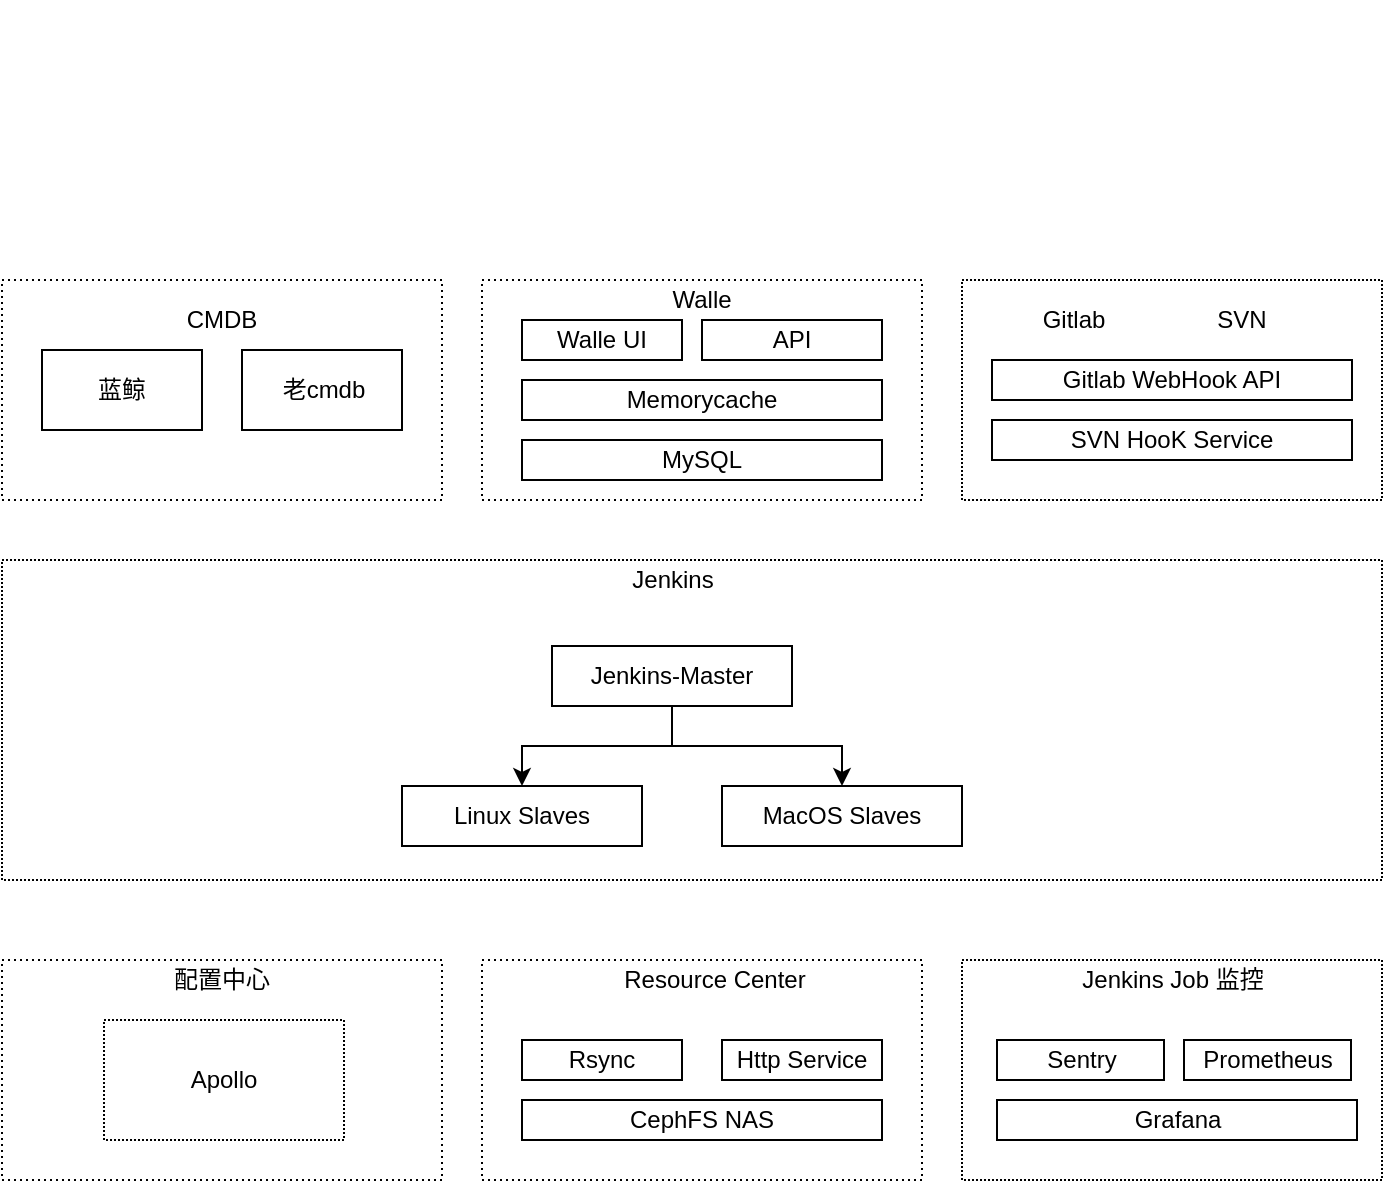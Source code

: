 <mxfile version="15.0.5" type="github">
  <diagram id="AXgErbdqmW1uvMMUfdcA" name="Page-1">
    <mxGraphModel dx="1426" dy="708" grid="1" gridSize="10" guides="1" tooltips="1" connect="1" arrows="1" fold="1" page="1" pageScale="1" pageWidth="827" pageHeight="1169" math="0" shadow="0">
      <root>
        <mxCell id="0" />
        <mxCell id="1" parent="0" />
        <mxCell id="Sv1BnkRDJ85HCmsinTIL-1" value="" style="rounded=0;whiteSpace=wrap;html=1;dashed=1;dashPattern=1 2;" vertex="1" parent="1">
          <mxGeometry x="69" y="190" width="220" height="110" as="geometry" />
        </mxCell>
        <mxCell id="Sv1BnkRDJ85HCmsinTIL-2" value="" style="rounded=0;whiteSpace=wrap;html=1;" vertex="1" parent="1">
          <mxGeometry x="89" y="225" width="80" height="40" as="geometry" />
        </mxCell>
        <mxCell id="Sv1BnkRDJ85HCmsinTIL-3" value="" style="rounded=0;whiteSpace=wrap;html=1;" vertex="1" parent="1">
          <mxGeometry x="189" y="225" width="80" height="40" as="geometry" />
        </mxCell>
        <mxCell id="Sv1BnkRDJ85HCmsinTIL-4" value="CMDB" style="text;html=1;strokeColor=none;fillColor=none;align=center;verticalAlign=middle;whiteSpace=wrap;rounded=0;" vertex="1" parent="1">
          <mxGeometry x="144" y="200" width="70" height="20" as="geometry" />
        </mxCell>
        <mxCell id="Sv1BnkRDJ85HCmsinTIL-5" value="蓝鲸" style="text;html=1;strokeColor=none;fillColor=none;align=center;verticalAlign=middle;whiteSpace=wrap;rounded=0;" vertex="1" parent="1">
          <mxGeometry x="109" y="235" width="40" height="20" as="geometry" />
        </mxCell>
        <mxCell id="Sv1BnkRDJ85HCmsinTIL-6" value="老cmdb" style="text;html=1;strokeColor=none;fillColor=none;align=center;verticalAlign=middle;whiteSpace=wrap;rounded=0;" vertex="1" parent="1">
          <mxGeometry x="205" y="235" width="50" height="20" as="geometry" />
        </mxCell>
        <mxCell id="Sv1BnkRDJ85HCmsinTIL-8" value="" style="rounded=0;whiteSpace=wrap;html=1;dashed=1;dashPattern=1 2;" vertex="1" parent="1">
          <mxGeometry x="309" y="190" width="220" height="110" as="geometry" />
        </mxCell>
        <mxCell id="Sv1BnkRDJ85HCmsinTIL-11" value="Walle" style="text;html=1;strokeColor=none;fillColor=none;align=center;verticalAlign=middle;whiteSpace=wrap;rounded=0;" vertex="1" parent="1">
          <mxGeometry x="384" y="190" width="70" height="20" as="geometry" />
        </mxCell>
        <mxCell id="Sv1BnkRDJ85HCmsinTIL-16" value="Walle UI" style="rounded=0;whiteSpace=wrap;html=1;" vertex="1" parent="1">
          <mxGeometry x="329" y="210" width="80" height="20" as="geometry" />
        </mxCell>
        <mxCell id="Sv1BnkRDJ85HCmsinTIL-17" value="MySQL" style="rounded=0;whiteSpace=wrap;html=1;" vertex="1" parent="1">
          <mxGeometry x="329" y="270" width="180" height="20" as="geometry" />
        </mxCell>
        <mxCell id="Sv1BnkRDJ85HCmsinTIL-18" value="Memorycache" style="rounded=0;whiteSpace=wrap;html=1;" vertex="1" parent="1">
          <mxGeometry x="329" y="240" width="180" height="20" as="geometry" />
        </mxCell>
        <mxCell id="Sv1BnkRDJ85HCmsinTIL-19" value="API" style="rounded=0;whiteSpace=wrap;html=1;" vertex="1" parent="1">
          <mxGeometry x="419" y="210" width="90" height="20" as="geometry" />
        </mxCell>
        <mxCell id="Sv1BnkRDJ85HCmsinTIL-20" value="" style="rounded=0;whiteSpace=wrap;html=1;dashed=1;dashPattern=1 1;" vertex="1" parent="1">
          <mxGeometry x="549" y="190" width="210" height="110" as="geometry" />
        </mxCell>
        <mxCell id="Sv1BnkRDJ85HCmsinTIL-22" value="Gitlab" style="text;html=1;strokeColor=none;fillColor=none;align=center;verticalAlign=middle;whiteSpace=wrap;rounded=0;" vertex="1" parent="1">
          <mxGeometry x="585" y="200" width="40" height="20" as="geometry" />
        </mxCell>
        <mxCell id="Sv1BnkRDJ85HCmsinTIL-24" value="" style="rounded=0;whiteSpace=wrap;html=1;dashed=1;dashPattern=1 1;" vertex="1" parent="1">
          <mxGeometry x="69" y="330" width="690" height="160" as="geometry" />
        </mxCell>
        <mxCell id="Sv1BnkRDJ85HCmsinTIL-25" value="Jenkins" style="text;html=1;strokeColor=none;fillColor=none;align=center;verticalAlign=middle;whiteSpace=wrap;rounded=0;" vertex="1" parent="1">
          <mxGeometry x="376.5" y="330" width="55" height="20" as="geometry" />
        </mxCell>
        <mxCell id="Sv1BnkRDJ85HCmsinTIL-35" style="edgeStyle=orthogonalEdgeStyle;rounded=0;orthogonalLoop=1;jettySize=auto;html=1;exitX=0.5;exitY=1;exitDx=0;exitDy=0;entryX=0.5;entryY=0;entryDx=0;entryDy=0;" edge="1" parent="1" source="Sv1BnkRDJ85HCmsinTIL-28" target="Sv1BnkRDJ85HCmsinTIL-30">
          <mxGeometry relative="1" as="geometry">
            <mxPoint x="421.52" y="443" as="targetPoint" />
            <Array as="points">
              <mxPoint x="404" y="423" />
              <mxPoint x="329" y="423" />
            </Array>
          </mxGeometry>
        </mxCell>
        <mxCell id="Sv1BnkRDJ85HCmsinTIL-37" style="edgeStyle=orthogonalEdgeStyle;rounded=0;orthogonalLoop=1;jettySize=auto;html=1;exitX=0.5;exitY=1;exitDx=0;exitDy=0;entryX=0.5;entryY=0;entryDx=0;entryDy=0;" edge="1" parent="1" source="Sv1BnkRDJ85HCmsinTIL-28" target="Sv1BnkRDJ85HCmsinTIL-31">
          <mxGeometry relative="1" as="geometry" />
        </mxCell>
        <mxCell id="Sv1BnkRDJ85HCmsinTIL-28" value="Jenkins-Master" style="rounded=0;whiteSpace=wrap;html=1;" vertex="1" parent="1">
          <mxGeometry x="344" y="373" width="120" height="30" as="geometry" />
        </mxCell>
        <mxCell id="Sv1BnkRDJ85HCmsinTIL-30" value="Linux Slaves" style="rounded=0;whiteSpace=wrap;html=1;" vertex="1" parent="1">
          <mxGeometry x="269" y="443" width="120" height="30" as="geometry" />
        </mxCell>
        <mxCell id="Sv1BnkRDJ85HCmsinTIL-31" value="MacOS Slaves" style="rounded=0;whiteSpace=wrap;html=1;" vertex="1" parent="1">
          <mxGeometry x="429" y="443" width="120" height="30" as="geometry" />
        </mxCell>
        <mxCell id="Sv1BnkRDJ85HCmsinTIL-50" value="SVN" style="text;html=1;strokeColor=none;fillColor=none;align=center;verticalAlign=middle;whiteSpace=wrap;rounded=0;" vertex="1" parent="1">
          <mxGeometry x="669" y="200" width="40" height="20" as="geometry" />
        </mxCell>
        <mxCell id="Sv1BnkRDJ85HCmsinTIL-51" value="SVN HooK Service" style="rounded=0;whiteSpace=wrap;html=1;" vertex="1" parent="1">
          <mxGeometry x="564" y="260" width="180" height="20" as="geometry" />
        </mxCell>
        <mxCell id="Sv1BnkRDJ85HCmsinTIL-52" value="Gitlab WebHook API" style="rounded=0;whiteSpace=wrap;html=1;" vertex="1" parent="1">
          <mxGeometry x="564" y="230" width="180" height="20" as="geometry" />
        </mxCell>
        <mxCell id="Sv1BnkRDJ85HCmsinTIL-53" value="" style="rounded=0;whiteSpace=wrap;html=1;dashed=1;dashPattern=1 2;" vertex="1" parent="1">
          <mxGeometry x="69" y="530" width="220" height="110" as="geometry" />
        </mxCell>
        <mxCell id="Sv1BnkRDJ85HCmsinTIL-56" value="配置中心" style="text;html=1;strokeColor=none;fillColor=none;align=center;verticalAlign=middle;whiteSpace=wrap;rounded=0;" vertex="1" parent="1">
          <mxGeometry x="144" y="530" width="70" height="20" as="geometry" />
        </mxCell>
        <mxCell id="Sv1BnkRDJ85HCmsinTIL-59" value="" style="rounded=0;whiteSpace=wrap;html=1;dashed=1;dashPattern=1 2;" vertex="1" parent="1">
          <mxGeometry x="309" y="530" width="220" height="110" as="geometry" />
        </mxCell>
        <mxCell id="Sv1BnkRDJ85HCmsinTIL-60" value="Resource Center" style="text;html=1;strokeColor=none;fillColor=none;align=center;verticalAlign=middle;whiteSpace=wrap;rounded=0;" vertex="1" parent="1">
          <mxGeometry x="373" y="530" width="105" height="20" as="geometry" />
        </mxCell>
        <mxCell id="Sv1BnkRDJ85HCmsinTIL-62" value="CephFS NAS" style="rounded=0;whiteSpace=wrap;html=1;" vertex="1" parent="1">
          <mxGeometry x="329" y="600" width="180" height="20" as="geometry" />
        </mxCell>
        <mxCell id="Sv1BnkRDJ85HCmsinTIL-65" value="" style="rounded=0;whiteSpace=wrap;html=1;dashed=1;dashPattern=1 1;" vertex="1" parent="1">
          <mxGeometry x="549" y="530" width="210" height="110" as="geometry" />
        </mxCell>
        <mxCell id="Sv1BnkRDJ85HCmsinTIL-70" value="Jenkins Job 监控" style="text;html=1;strokeColor=none;fillColor=none;align=center;verticalAlign=middle;whiteSpace=wrap;rounded=0;" vertex="1" parent="1">
          <mxGeometry x="601.5" y="530" width="105" height="20" as="geometry" />
        </mxCell>
        <mxCell id="Sv1BnkRDJ85HCmsinTIL-71" value="Rsync" style="rounded=0;whiteSpace=wrap;html=1;" vertex="1" parent="1">
          <mxGeometry x="329" y="570" width="80" height="20" as="geometry" />
        </mxCell>
        <mxCell id="Sv1BnkRDJ85HCmsinTIL-72" value="Http Service" style="rounded=0;whiteSpace=wrap;html=1;" vertex="1" parent="1">
          <mxGeometry x="429" y="570" width="80" height="20" as="geometry" />
        </mxCell>
        <mxCell id="Sv1BnkRDJ85HCmsinTIL-73" value="" style="shape=image;html=1;verticalAlign=top;verticalLabelPosition=bottom;labelBackgroundColor=#ffffff;imageAspect=0;aspect=fixed;image=https://cdn4.iconfinder.com/data/icons/social-media-and-logos-12/32/Logo_reddit_robot-128.png;dashed=1;dashPattern=1 1;" vertex="1" parent="1">
          <mxGeometry x="606.5" y="50" width="100" height="100" as="geometry" />
        </mxCell>
        <mxCell id="Sv1BnkRDJ85HCmsinTIL-74" value="" style="shape=image;html=1;verticalAlign=top;verticalLabelPosition=bottom;labelBackgroundColor=#ffffff;imageAspect=0;aspect=fixed;image=https://cdn0.iconfinder.com/data/icons/star-wars/512/r2d2-128.png;dashed=1;dashPattern=1 1;" vertex="1" parent="1">
          <mxGeometry x="134" y="50" width="90" height="90" as="geometry" />
        </mxCell>
        <mxCell id="Sv1BnkRDJ85HCmsinTIL-75" value="" style="shape=image;html=1;verticalAlign=top;verticalLabelPosition=bottom;labelBackgroundColor=#ffffff;imageAspect=0;aspect=fixed;image=https://cdn0.iconfinder.com/data/icons/streamline-emoji-1/48/094-robot-face-3-128.png;dashed=1;dashPattern=1 1;" vertex="1" parent="1">
          <mxGeometry x="376.5" y="50" width="94" height="94" as="geometry" />
        </mxCell>
        <mxCell id="Sv1BnkRDJ85HCmsinTIL-76" value="Grafana" style="rounded=0;whiteSpace=wrap;html=1;" vertex="1" parent="1">
          <mxGeometry x="566.5" y="600" width="180" height="20" as="geometry" />
        </mxCell>
        <mxCell id="Sv1BnkRDJ85HCmsinTIL-79" value="Sentry" style="rounded=0;whiteSpace=wrap;html=1;" vertex="1" parent="1">
          <mxGeometry x="566.5" y="570" width="83.5" height="20" as="geometry" />
        </mxCell>
        <mxCell id="Sv1BnkRDJ85HCmsinTIL-80" value="Prometheus" style="rounded=0;whiteSpace=wrap;html=1;" vertex="1" parent="1">
          <mxGeometry x="660" y="570" width="83.5" height="20" as="geometry" />
        </mxCell>
        <mxCell id="Sv1BnkRDJ85HCmsinTIL-81" value="Apollo" style="rounded=0;whiteSpace=wrap;html=1;dashed=1;dashPattern=1 1;" vertex="1" parent="1">
          <mxGeometry x="120" y="560" width="120" height="60" as="geometry" />
        </mxCell>
      </root>
    </mxGraphModel>
  </diagram>
</mxfile>
